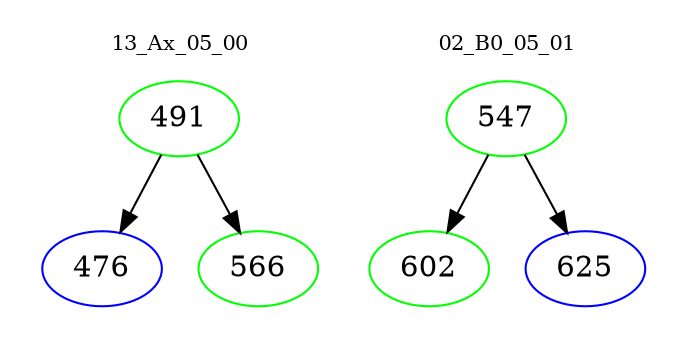 digraph{
subgraph cluster_0 {
color = white
label = "13_Ax_05_00";
fontsize=10;
T0_491 [label="491", color="green"]
T0_491 -> T0_476 [color="black"]
T0_476 [label="476", color="blue"]
T0_491 -> T0_566 [color="black"]
T0_566 [label="566", color="green"]
}
subgraph cluster_1 {
color = white
label = "02_B0_05_01";
fontsize=10;
T1_547 [label="547", color="green"]
T1_547 -> T1_602 [color="black"]
T1_602 [label="602", color="green"]
T1_547 -> T1_625 [color="black"]
T1_625 [label="625", color="blue"]
}
}
